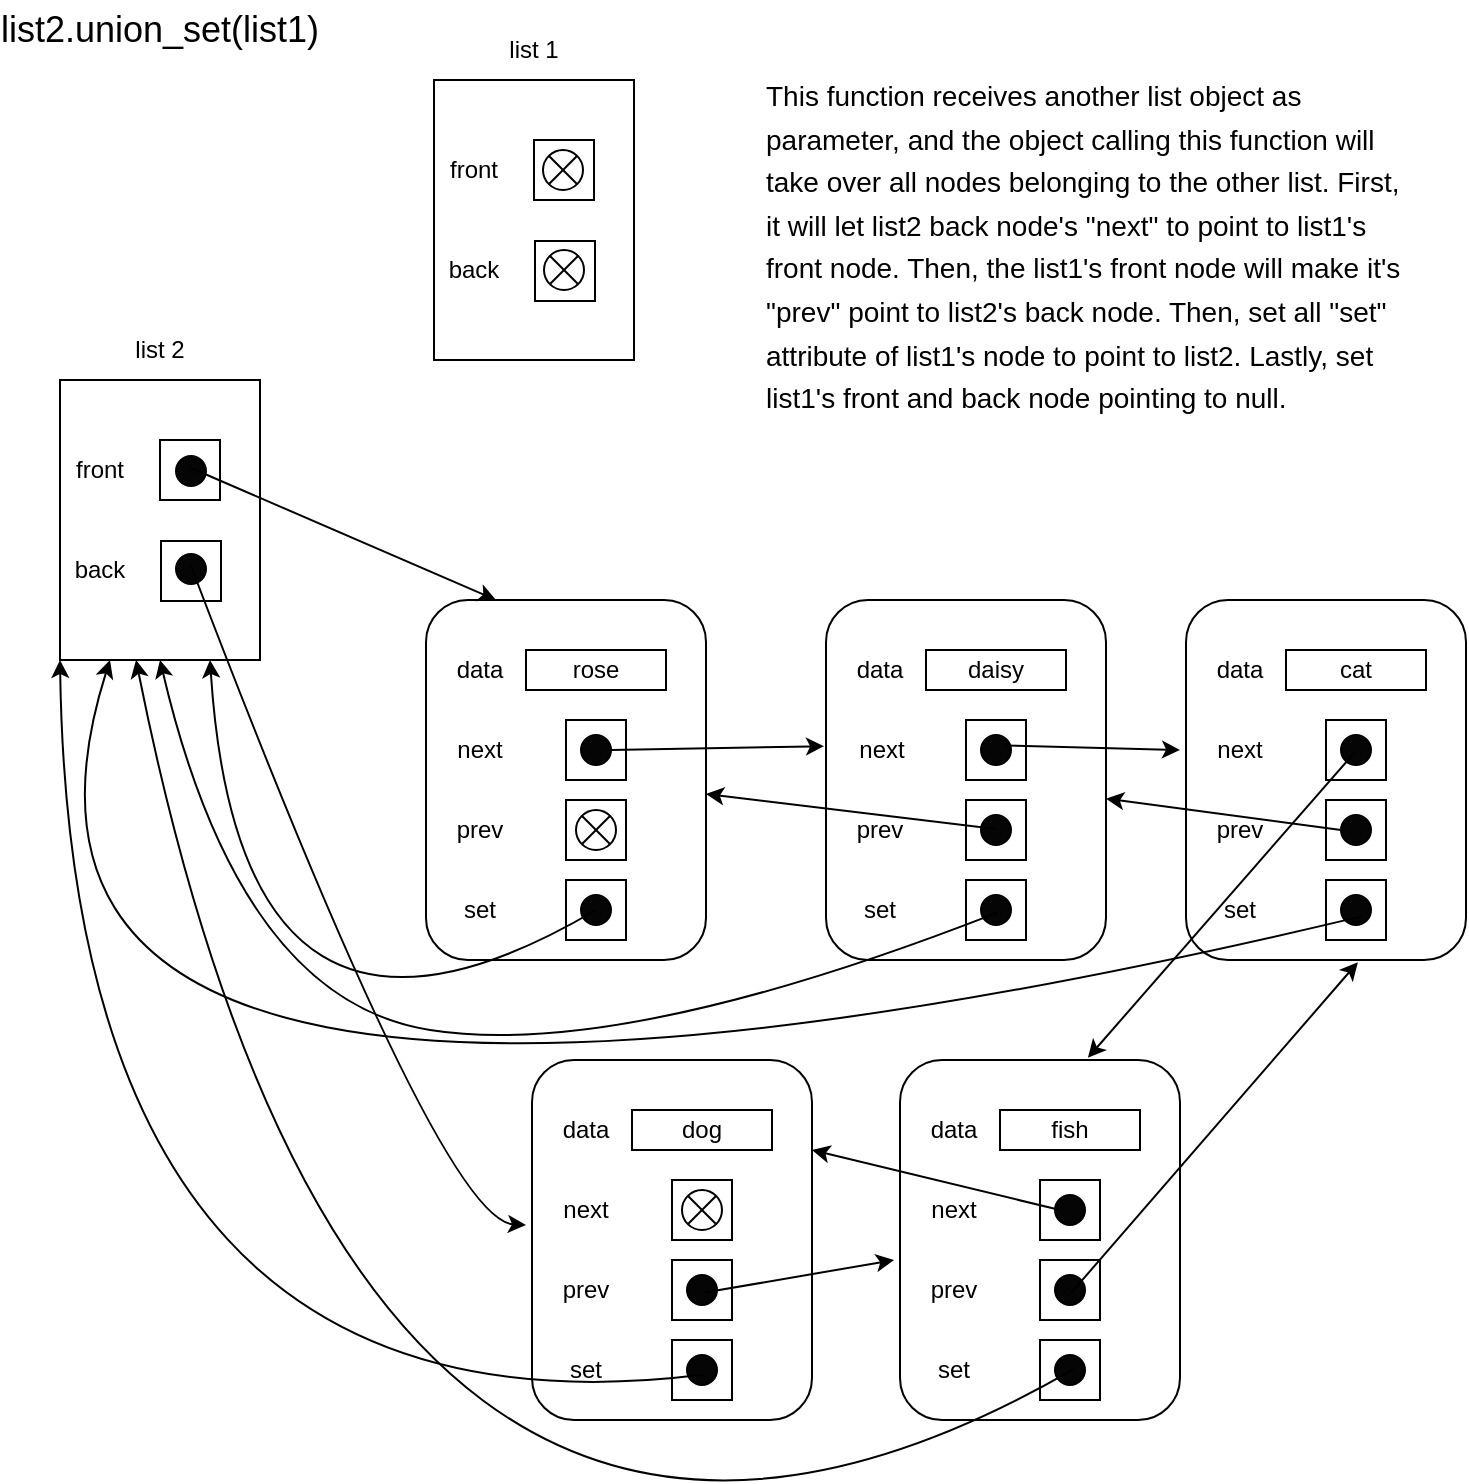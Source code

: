 <mxfile version="20.8.19" type="github">
  <diagram name="第 1 页" id="GiBOQHFT7XzUcaniyEGX">
    <mxGraphModel dx="223" dy="566" grid="1" gridSize="10" guides="1" tooltips="1" connect="1" arrows="1" fold="1" page="1" pageScale="1" pageWidth="827" pageHeight="1169" math="0" shadow="0">
      <root>
        <mxCell id="0" />
        <mxCell id="1" parent="0" />
        <mxCell id="sikpofgj40KiMEMfl98N-225" value="" style="group" parent="1" vertex="1" connectable="0">
          <mxGeometry x="880" y="190" width="110" height="170" as="geometry" />
        </mxCell>
        <mxCell id="sikpofgj40KiMEMfl98N-215" value="" style="ellipse;whiteSpace=wrap;html=1;aspect=fixed;fillColor=#050505;container=0;" parent="sikpofgj40KiMEMfl98N-225" vertex="1">
          <mxGeometry x="67" y="118" width="15" height="15" as="geometry" />
        </mxCell>
        <mxCell id="sikpofgj40KiMEMfl98N-216" value="" style="ellipse;whiteSpace=wrap;html=1;aspect=fixed;fillColor=#050505;container=0;" parent="sikpofgj40KiMEMfl98N-225" vertex="1">
          <mxGeometry x="68" y="117" width="15" height="15" as="geometry" />
        </mxCell>
        <mxCell id="sikpofgj40KiMEMfl98N-217" value="list 2" style="text;html=1;strokeColor=none;fillColor=none;align=center;verticalAlign=middle;whiteSpace=wrap;rounded=0;container=0;" parent="sikpofgj40KiMEMfl98N-225" vertex="1">
          <mxGeometry x="30" width="60" height="30" as="geometry" />
        </mxCell>
        <mxCell id="sikpofgj40KiMEMfl98N-218" value="" style="rounded=0;whiteSpace=wrap;html=1;movable=1;resizable=1;rotatable=1;deletable=1;editable=1;locked=0;connectable=1;" parent="sikpofgj40KiMEMfl98N-225" vertex="1">
          <mxGeometry x="10" y="30" width="100" height="140" as="geometry" />
        </mxCell>
        <mxCell id="sikpofgj40KiMEMfl98N-219" value="front" style="text;html=1;strokeColor=none;fillColor=none;align=center;verticalAlign=middle;whiteSpace=wrap;rounded=0;container=0;" parent="sikpofgj40KiMEMfl98N-225" vertex="1">
          <mxGeometry y="60" width="60" height="30" as="geometry" />
        </mxCell>
        <mxCell id="sikpofgj40KiMEMfl98N-220" value="back" style="text;html=1;strokeColor=none;fillColor=none;align=center;verticalAlign=middle;whiteSpace=wrap;rounded=0;container=0;" parent="sikpofgj40KiMEMfl98N-225" vertex="1">
          <mxGeometry y="110" width="60" height="30" as="geometry" />
        </mxCell>
        <mxCell id="sikpofgj40KiMEMfl98N-221" value="" style="rounded=0;whiteSpace=wrap;html=1;container=0;" parent="sikpofgj40KiMEMfl98N-225" vertex="1">
          <mxGeometry x="60" y="60" width="30" height="30" as="geometry" />
        </mxCell>
        <mxCell id="sikpofgj40KiMEMfl98N-222" value="" style="rounded=0;whiteSpace=wrap;html=1;container=0;" parent="sikpofgj40KiMEMfl98N-225" vertex="1">
          <mxGeometry x="60.5" y="110.5" width="30" height="30" as="geometry" />
        </mxCell>
        <mxCell id="sikpofgj40KiMEMfl98N-223" value="" style="ellipse;whiteSpace=wrap;html=1;aspect=fixed;fillColor=#050505;container=0;" parent="sikpofgj40KiMEMfl98N-225" vertex="1">
          <mxGeometry x="68" y="68" width="15" height="15" as="geometry" />
        </mxCell>
        <mxCell id="sikpofgj40KiMEMfl98N-224" value="" style="ellipse;whiteSpace=wrap;html=1;aspect=fixed;fillColor=#050505;container=0;" parent="sikpofgj40KiMEMfl98N-225" vertex="1">
          <mxGeometry x="68" y="117" width="15" height="15" as="geometry" />
        </mxCell>
        <mxCell id="jO_edNJp_59s2XTnQMw4-11" value="" style="group" parent="1" vertex="1" connectable="0">
          <mxGeometry x="1067" y="40" width="110" height="170" as="geometry" />
        </mxCell>
        <mxCell id="jO_edNJp_59s2XTnQMw4-1" value="" style="ellipse;whiteSpace=wrap;html=1;aspect=fixed;fillColor=#050505;container=0;" parent="jO_edNJp_59s2XTnQMw4-11" vertex="1">
          <mxGeometry x="67" y="118" width="15" height="15" as="geometry" />
        </mxCell>
        <mxCell id="jO_edNJp_59s2XTnQMw4-2" value="" style="ellipse;whiteSpace=wrap;html=1;aspect=fixed;fillColor=#050505;container=0;" parent="jO_edNJp_59s2XTnQMw4-11" vertex="1">
          <mxGeometry x="68" y="117" width="15" height="15" as="geometry" />
        </mxCell>
        <mxCell id="jO_edNJp_59s2XTnQMw4-3" value="list 1" style="text;html=1;strokeColor=none;fillColor=none;align=center;verticalAlign=middle;whiteSpace=wrap;rounded=0;container=0;" parent="jO_edNJp_59s2XTnQMw4-11" vertex="1">
          <mxGeometry x="30" width="60" height="30" as="geometry" />
        </mxCell>
        <mxCell id="jO_edNJp_59s2XTnQMw4-4" value="" style="rounded=0;whiteSpace=wrap;html=1;movable=1;resizable=1;rotatable=1;deletable=1;editable=1;locked=0;connectable=1;" parent="jO_edNJp_59s2XTnQMw4-11" vertex="1">
          <mxGeometry x="10" y="30" width="100" height="140" as="geometry" />
        </mxCell>
        <mxCell id="jO_edNJp_59s2XTnQMw4-5" value="front" style="text;html=1;strokeColor=none;fillColor=none;align=center;verticalAlign=middle;whiteSpace=wrap;rounded=0;container=0;" parent="jO_edNJp_59s2XTnQMw4-11" vertex="1">
          <mxGeometry y="60" width="60" height="30" as="geometry" />
        </mxCell>
        <mxCell id="jO_edNJp_59s2XTnQMw4-6" value="back" style="text;html=1;strokeColor=none;fillColor=none;align=center;verticalAlign=middle;whiteSpace=wrap;rounded=0;container=0;" parent="jO_edNJp_59s2XTnQMw4-11" vertex="1">
          <mxGeometry y="110" width="60" height="30" as="geometry" />
        </mxCell>
        <mxCell id="jO_edNJp_59s2XTnQMw4-7" value="" style="rounded=0;whiteSpace=wrap;html=1;container=0;" parent="jO_edNJp_59s2XTnQMw4-11" vertex="1">
          <mxGeometry x="60" y="60" width="30" height="30" as="geometry" />
        </mxCell>
        <mxCell id="jO_edNJp_59s2XTnQMw4-8" value="" style="rounded=0;whiteSpace=wrap;html=1;container=0;" parent="jO_edNJp_59s2XTnQMw4-11" vertex="1">
          <mxGeometry x="60.5" y="110.5" width="30" height="30" as="geometry" />
        </mxCell>
        <mxCell id="J9YqgJJin799Ktu4jfN2-1" value="" style="shape=sumEllipse;perimeter=ellipsePerimeter;whiteSpace=wrap;html=1;backgroundOutline=1;rounded=1;shadow=0;" vertex="1" parent="jO_edNJp_59s2XTnQMw4-11">
          <mxGeometry x="64.5" y="65" width="20" height="20" as="geometry" />
        </mxCell>
        <mxCell id="J9YqgJJin799Ktu4jfN2-2" value="" style="shape=sumEllipse;perimeter=ellipsePerimeter;whiteSpace=wrap;html=1;backgroundOutline=1;rounded=1;shadow=0;" vertex="1" parent="jO_edNJp_59s2XTnQMw4-11">
          <mxGeometry x="65" y="115" width="20" height="20" as="geometry" />
        </mxCell>
        <mxCell id="sikpofgj40KiMEMfl98N-29" value="" style="rounded=1;whiteSpace=wrap;html=1;movable=1;resizable=1;rotatable=1;deletable=1;editable=1;locked=0;connectable=1;" parent="1" vertex="1">
          <mxGeometry x="1073" y="330" width="140" height="180" as="geometry" />
        </mxCell>
        <mxCell id="sikpofgj40KiMEMfl98N-30" value="data" style="text;html=1;strokeColor=none;fillColor=none;align=center;verticalAlign=middle;whiteSpace=wrap;rounded=0;" parent="1" vertex="1">
          <mxGeometry x="1070" y="350" width="60" height="30" as="geometry" />
        </mxCell>
        <mxCell id="sikpofgj40KiMEMfl98N-31" value="next" style="text;html=1;strokeColor=none;fillColor=none;align=center;verticalAlign=middle;whiteSpace=wrap;rounded=0;" parent="1" vertex="1">
          <mxGeometry x="1070" y="390" width="60" height="30" as="geometry" />
        </mxCell>
        <mxCell id="sikpofgj40KiMEMfl98N-34" value="prev" style="text;html=1;strokeColor=none;fillColor=none;align=center;verticalAlign=middle;whiteSpace=wrap;rounded=0;" parent="1" vertex="1">
          <mxGeometry x="1070" y="430" width="60" height="30" as="geometry" />
        </mxCell>
        <mxCell id="sikpofgj40KiMEMfl98N-35" value="set" style="text;html=1;strokeColor=none;fillColor=none;align=center;verticalAlign=middle;whiteSpace=wrap;rounded=0;" parent="1" vertex="1">
          <mxGeometry x="1070" y="470" width="60" height="30" as="geometry" />
        </mxCell>
        <mxCell id="sikpofgj40KiMEMfl98N-36" value="rose" style="rounded=0;whiteSpace=wrap;html=1;" parent="1" vertex="1">
          <mxGeometry x="1123" y="355" width="70" height="20" as="geometry" />
        </mxCell>
        <mxCell id="sikpofgj40KiMEMfl98N-58" value="" style="rounded=0;whiteSpace=wrap;html=1;" parent="1" vertex="1">
          <mxGeometry x="1143" y="390" width="30" height="30" as="geometry" />
        </mxCell>
        <mxCell id="sikpofgj40KiMEMfl98N-59" value="" style="rounded=0;whiteSpace=wrap;html=1;" parent="1" vertex="1">
          <mxGeometry x="1143" y="430" width="30" height="30" as="geometry" />
        </mxCell>
        <mxCell id="sikpofgj40KiMEMfl98N-61" value="" style="rounded=0;whiteSpace=wrap;html=1;" parent="1" vertex="1">
          <mxGeometry x="1143" y="470" width="30" height="30" as="geometry" />
        </mxCell>
        <mxCell id="jO_edNJp_59s2XTnQMw4-14" value="" style="ellipse;whiteSpace=wrap;html=1;aspect=fixed;fillColor=#050505;container=0;" parent="1" vertex="1">
          <mxGeometry x="1150.5" y="397.5" width="15" height="15" as="geometry" />
        </mxCell>
        <mxCell id="jO_edNJp_59s2XTnQMw4-16" value="" style="ellipse;whiteSpace=wrap;html=1;aspect=fixed;fillColor=#050505;container=0;" parent="1" vertex="1">
          <mxGeometry x="1150.5" y="477.5" width="15" height="15" as="geometry" />
        </mxCell>
        <mxCell id="jO_edNJp_59s2XTnQMw4-18" value="" style="rounded=1;whiteSpace=wrap;html=1;movable=1;resizable=1;rotatable=1;deletable=1;editable=1;locked=0;connectable=1;" parent="1" vertex="1">
          <mxGeometry x="1273" y="330" width="140" height="180" as="geometry" />
        </mxCell>
        <mxCell id="jO_edNJp_59s2XTnQMw4-19" value="data" style="text;html=1;strokeColor=none;fillColor=none;align=center;verticalAlign=middle;whiteSpace=wrap;rounded=0;" parent="1" vertex="1">
          <mxGeometry x="1270" y="350" width="60" height="30" as="geometry" />
        </mxCell>
        <mxCell id="jO_edNJp_59s2XTnQMw4-20" value="next" style="text;html=1;strokeColor=none;fillColor=none;align=center;verticalAlign=middle;whiteSpace=wrap;rounded=0;" parent="1" vertex="1">
          <mxGeometry x="1281" y="390" width="40" height="30" as="geometry" />
        </mxCell>
        <mxCell id="jO_edNJp_59s2XTnQMw4-21" value="prev" style="text;html=1;strokeColor=none;fillColor=none;align=center;verticalAlign=middle;whiteSpace=wrap;rounded=0;" parent="1" vertex="1">
          <mxGeometry x="1270" y="430" width="60" height="30" as="geometry" />
        </mxCell>
        <mxCell id="jO_edNJp_59s2XTnQMw4-22" value="set" style="text;html=1;strokeColor=none;fillColor=none;align=center;verticalAlign=middle;whiteSpace=wrap;rounded=0;" parent="1" vertex="1">
          <mxGeometry x="1270" y="470" width="60" height="30" as="geometry" />
        </mxCell>
        <mxCell id="jO_edNJp_59s2XTnQMw4-23" value="daisy" style="rounded=0;whiteSpace=wrap;html=1;" parent="1" vertex="1">
          <mxGeometry x="1323" y="355" width="70" height="20" as="geometry" />
        </mxCell>
        <mxCell id="jO_edNJp_59s2XTnQMw4-24" value="" style="rounded=0;whiteSpace=wrap;html=1;" parent="1" vertex="1">
          <mxGeometry x="1343" y="390" width="30" height="30" as="geometry" />
        </mxCell>
        <mxCell id="jO_edNJp_59s2XTnQMw4-25" value="" style="rounded=0;whiteSpace=wrap;html=1;" parent="1" vertex="1">
          <mxGeometry x="1343" y="430" width="30" height="30" as="geometry" />
        </mxCell>
        <mxCell id="jO_edNJp_59s2XTnQMw4-26" value="" style="rounded=0;whiteSpace=wrap;html=1;" parent="1" vertex="1">
          <mxGeometry x="1343" y="470" width="30" height="30" as="geometry" />
        </mxCell>
        <mxCell id="jO_edNJp_59s2XTnQMw4-27" value="" style="ellipse;whiteSpace=wrap;html=1;aspect=fixed;fillColor=#050505;container=0;" parent="1" vertex="1">
          <mxGeometry x="1350.5" y="397.5" width="15" height="15" as="geometry" />
        </mxCell>
        <mxCell id="jO_edNJp_59s2XTnQMw4-28" value="" style="ellipse;whiteSpace=wrap;html=1;aspect=fixed;fillColor=#050505;container=0;" parent="1" vertex="1">
          <mxGeometry x="1350.5" y="437.5" width="15" height="15" as="geometry" />
        </mxCell>
        <mxCell id="jO_edNJp_59s2XTnQMw4-29" value="" style="ellipse;whiteSpace=wrap;html=1;aspect=fixed;fillColor=#050505;container=0;" parent="1" vertex="1">
          <mxGeometry x="1350.5" y="477.5" width="15" height="15" as="geometry" />
        </mxCell>
        <mxCell id="jO_edNJp_59s2XTnQMw4-32" value="" style="endArrow=classic;html=1;rounded=0;exitX=1;exitY=0.5;exitDx=0;exitDy=0;entryX=-0.007;entryY=0.406;entryDx=0;entryDy=0;entryPerimeter=0;" parent="1" source="jO_edNJp_59s2XTnQMw4-14" target="jO_edNJp_59s2XTnQMw4-18" edge="1">
          <mxGeometry width="50" height="50" relative="1" as="geometry">
            <mxPoint x="1220" y="450" as="sourcePoint" />
            <mxPoint x="1270" y="405" as="targetPoint" />
          </mxGeometry>
        </mxCell>
        <mxCell id="jO_edNJp_59s2XTnQMw4-34" value="" style="shape=sumEllipse;perimeter=ellipsePerimeter;whiteSpace=wrap;html=1;backgroundOutline=1;rounded=1;shadow=0;" parent="1" vertex="1">
          <mxGeometry x="1148" y="435" width="20" height="20" as="geometry" />
        </mxCell>
        <mxCell id="jO_edNJp_59s2XTnQMw4-35" value="" style="endArrow=classic;html=1;entryX=0.75;entryY=1;entryDx=0;entryDy=0;curved=1;" parent="1" target="sikpofgj40KiMEMfl98N-218" edge="1">
          <mxGeometry width="50" height="50" relative="1" as="geometry">
            <mxPoint x="1158" y="485" as="sourcePoint" />
            <mxPoint x="1270" y="300" as="targetPoint" />
            <Array as="points">
              <mxPoint x="980" y="590" />
            </Array>
          </mxGeometry>
        </mxCell>
        <mxCell id="jO_edNJp_59s2XTnQMw4-36" value="" style="endArrow=classic;html=1;curved=1;exitX=0.5;exitY=0;exitDx=0;exitDy=0;entryX=0.25;entryY=0;entryDx=0;entryDy=0;" parent="1" target="sikpofgj40KiMEMfl98N-29" edge="1">
          <mxGeometry width="50" height="50" relative="1" as="geometry">
            <mxPoint x="955.5" y="264" as="sourcePoint" />
            <mxPoint x="1270" y="306" as="targetPoint" />
          </mxGeometry>
        </mxCell>
        <mxCell id="jO_edNJp_59s2XTnQMw4-37" value="" style="endArrow=classic;html=1;curved=1;exitX=0.5;exitY=0;exitDx=0;exitDy=0;entryX=1;entryY=0.539;entryDx=0;entryDy=0;entryPerimeter=0;" parent="1" target="sikpofgj40KiMEMfl98N-29" edge="1">
          <mxGeometry width="50" height="50" relative="1" as="geometry">
            <mxPoint x="1358" y="444.5" as="sourcePoint" />
            <mxPoint x="1213" y="432.698" as="targetPoint" />
          </mxGeometry>
        </mxCell>
        <mxCell id="jO_edNJp_59s2XTnQMw4-38" value="" style="endArrow=classic;html=1;curved=1;exitX=0;exitY=1;exitDx=0;exitDy=0;entryX=0.5;entryY=1;entryDx=0;entryDy=0;" parent="1" target="sikpofgj40KiMEMfl98N-218" edge="1">
          <mxGeometry width="50" height="50" relative="1" as="geometry">
            <mxPoint x="1358.697" y="486.303" as="sourcePoint" />
            <mxPoint x="970" y="530" as="targetPoint" />
            <Array as="points">
              <mxPoint x="1170" y="560" />
              <mxPoint x="980" y="530" />
            </Array>
          </mxGeometry>
        </mxCell>
        <mxCell id="jO_edNJp_59s2XTnQMw4-66" value="" style="endArrow=classic;html=1;curved=1;entryX=0;entryY=0.5;entryDx=0;entryDy=0;exitX=1;exitY=0;exitDx=0;exitDy=0;" parent="1" target="jO_edNJp_59s2XTnQMw4-55" edge="1">
          <mxGeometry width="50" height="50" relative="1" as="geometry">
            <mxPoint x="1362.303" y="402.697" as="sourcePoint" />
            <mxPoint x="1449" y="393" as="targetPoint" />
          </mxGeometry>
        </mxCell>
        <mxCell id="jO_edNJp_59s2XTnQMw4-93" value="" style="endArrow=classic;html=1;curved=1;exitX=0.5;exitY=0;exitDx=0;exitDy=0;entryX=0;entryY=0.75;entryDx=0;entryDy=0;" parent="1" target="jO_edNJp_59s2XTnQMw4-83" edge="1">
          <mxGeometry width="50" height="50" relative="1" as="geometry">
            <mxPoint x="955.5" y="313" as="sourcePoint" />
            <mxPoint x="1290" y="680" as="targetPoint" />
            <Array as="points">
              <mxPoint x="1080" y="640" />
            </Array>
          </mxGeometry>
        </mxCell>
        <mxCell id="jO_edNJp_59s2XTnQMw4-95" value="" style="group" parent="1" vertex="1" connectable="0">
          <mxGeometry x="1123" y="560" width="143" height="180" as="geometry" />
        </mxCell>
        <mxCell id="jO_edNJp_59s2XTnQMw4-81" value="" style="rounded=1;whiteSpace=wrap;html=1;movable=1;resizable=1;rotatable=1;deletable=1;editable=1;locked=0;connectable=1;shadow=0;" parent="jO_edNJp_59s2XTnQMw4-95" vertex="1">
          <mxGeometry x="3" width="140" height="180" as="geometry" />
        </mxCell>
        <mxCell id="jO_edNJp_59s2XTnQMw4-82" value="data" style="text;html=1;strokeColor=none;fillColor=none;align=center;verticalAlign=middle;whiteSpace=wrap;rounded=0;" parent="jO_edNJp_59s2XTnQMw4-95" vertex="1">
          <mxGeometry y="20" width="60" height="30" as="geometry" />
        </mxCell>
        <mxCell id="jO_edNJp_59s2XTnQMw4-83" value="next" style="text;html=1;strokeColor=none;fillColor=none;align=center;verticalAlign=middle;whiteSpace=wrap;rounded=0;" parent="jO_edNJp_59s2XTnQMw4-95" vertex="1">
          <mxGeometry y="60" width="60" height="30" as="geometry" />
        </mxCell>
        <mxCell id="jO_edNJp_59s2XTnQMw4-84" value="prev" style="text;html=1;strokeColor=none;fillColor=none;align=center;verticalAlign=middle;whiteSpace=wrap;rounded=0;" parent="jO_edNJp_59s2XTnQMw4-95" vertex="1">
          <mxGeometry y="100" width="60" height="30" as="geometry" />
        </mxCell>
        <mxCell id="jO_edNJp_59s2XTnQMw4-85" value="set" style="text;html=1;strokeColor=none;fillColor=none;align=center;verticalAlign=middle;whiteSpace=wrap;rounded=0;" parent="jO_edNJp_59s2XTnQMw4-95" vertex="1">
          <mxGeometry y="140" width="60" height="30" as="geometry" />
        </mxCell>
        <mxCell id="jO_edNJp_59s2XTnQMw4-86" value="dog" style="rounded=0;whiteSpace=wrap;html=1;shadow=0;" parent="jO_edNJp_59s2XTnQMw4-95" vertex="1">
          <mxGeometry x="53" y="25" width="70" height="20" as="geometry" />
        </mxCell>
        <mxCell id="jO_edNJp_59s2XTnQMw4-87" value="" style="rounded=0;whiteSpace=wrap;html=1;shadow=0;" parent="jO_edNJp_59s2XTnQMw4-95" vertex="1">
          <mxGeometry x="73" y="60" width="30" height="30" as="geometry" />
        </mxCell>
        <mxCell id="jO_edNJp_59s2XTnQMw4-88" value="" style="rounded=0;whiteSpace=wrap;html=1;shadow=0;" parent="jO_edNJp_59s2XTnQMw4-95" vertex="1">
          <mxGeometry x="73" y="100" width="30" height="30" as="geometry" />
        </mxCell>
        <mxCell id="jO_edNJp_59s2XTnQMw4-89" value="" style="rounded=0;whiteSpace=wrap;html=1;shadow=0;" parent="jO_edNJp_59s2XTnQMw4-95" vertex="1">
          <mxGeometry x="73" y="140" width="30" height="30" as="geometry" />
        </mxCell>
        <mxCell id="jO_edNJp_59s2XTnQMw4-91" value="" style="ellipse;whiteSpace=wrap;html=1;aspect=fixed;fillColor=#050505;container=0;rounded=1;shadow=0;" parent="jO_edNJp_59s2XTnQMw4-95" vertex="1">
          <mxGeometry x="80.5" y="107.5" width="15" height="15" as="geometry" />
        </mxCell>
        <mxCell id="jO_edNJp_59s2XTnQMw4-92" value="" style="ellipse;whiteSpace=wrap;html=1;aspect=fixed;fillColor=#050505;container=0;rounded=1;shadow=0;" parent="jO_edNJp_59s2XTnQMw4-95" vertex="1">
          <mxGeometry x="80.5" y="147.5" width="15" height="15" as="geometry" />
        </mxCell>
        <mxCell id="jO_edNJp_59s2XTnQMw4-106" value="" style="shape=sumEllipse;perimeter=ellipsePerimeter;whiteSpace=wrap;html=1;backgroundOutline=1;rounded=1;shadow=0;" parent="jO_edNJp_59s2XTnQMw4-95" vertex="1">
          <mxGeometry x="78" y="65" width="20" height="20" as="geometry" />
        </mxCell>
        <mxCell id="jO_edNJp_59s2XTnQMw4-68" value="" style="rounded=1;whiteSpace=wrap;html=1;movable=1;resizable=1;rotatable=1;deletable=1;editable=1;locked=0;connectable=1;shadow=0;" parent="1" vertex="1">
          <mxGeometry x="1310" y="560" width="140" height="180" as="geometry" />
        </mxCell>
        <mxCell id="jO_edNJp_59s2XTnQMw4-69" value="data" style="text;html=1;strokeColor=none;fillColor=none;align=center;verticalAlign=middle;whiteSpace=wrap;rounded=0;" parent="1" vertex="1">
          <mxGeometry x="1307" y="580" width="60" height="30" as="geometry" />
        </mxCell>
        <mxCell id="jO_edNJp_59s2XTnQMw4-70" value="next" style="text;html=1;strokeColor=none;fillColor=none;align=center;verticalAlign=middle;whiteSpace=wrap;rounded=0;" parent="1" vertex="1">
          <mxGeometry x="1307" y="620" width="60" height="30" as="geometry" />
        </mxCell>
        <mxCell id="jO_edNJp_59s2XTnQMw4-71" value="prev" style="text;html=1;strokeColor=none;fillColor=none;align=center;verticalAlign=middle;whiteSpace=wrap;rounded=0;" parent="1" vertex="1">
          <mxGeometry x="1307" y="660" width="60" height="30" as="geometry" />
        </mxCell>
        <mxCell id="jO_edNJp_59s2XTnQMw4-72" value="set" style="text;html=1;strokeColor=none;fillColor=none;align=center;verticalAlign=middle;whiteSpace=wrap;rounded=0;" parent="1" vertex="1">
          <mxGeometry x="1307" y="700" width="60" height="30" as="geometry" />
        </mxCell>
        <mxCell id="jO_edNJp_59s2XTnQMw4-73" value="fish" style="rounded=0;whiteSpace=wrap;html=1;shadow=0;" parent="1" vertex="1">
          <mxGeometry x="1360" y="585" width="70" height="20" as="geometry" />
        </mxCell>
        <mxCell id="jO_edNJp_59s2XTnQMw4-74" value="" style="rounded=0;whiteSpace=wrap;html=1;shadow=0;" parent="1" vertex="1">
          <mxGeometry x="1380" y="620" width="30" height="30" as="geometry" />
        </mxCell>
        <mxCell id="jO_edNJp_59s2XTnQMw4-75" value="" style="rounded=0;whiteSpace=wrap;html=1;shadow=0;" parent="1" vertex="1">
          <mxGeometry x="1380" y="660" width="30" height="30" as="geometry" />
        </mxCell>
        <mxCell id="jO_edNJp_59s2XTnQMw4-76" value="" style="rounded=0;whiteSpace=wrap;html=1;shadow=0;" parent="1" vertex="1">
          <mxGeometry x="1380" y="700" width="30" height="30" as="geometry" />
        </mxCell>
        <mxCell id="jO_edNJp_59s2XTnQMw4-77" value="" style="ellipse;whiteSpace=wrap;html=1;aspect=fixed;fillColor=#050505;container=0;rounded=1;shadow=0;" parent="1" vertex="1">
          <mxGeometry x="1387.5" y="627.5" width="15" height="15" as="geometry" />
        </mxCell>
        <mxCell id="jO_edNJp_59s2XTnQMw4-78" value="" style="ellipse;whiteSpace=wrap;html=1;aspect=fixed;fillColor=#050505;container=0;rounded=1;shadow=0;" parent="1" vertex="1">
          <mxGeometry x="1387.5" y="667.5" width="15" height="15" as="geometry" />
        </mxCell>
        <mxCell id="jO_edNJp_59s2XTnQMw4-79" value="" style="ellipse;whiteSpace=wrap;html=1;aspect=fixed;fillColor=#050505;container=0;rounded=1;shadow=0;" parent="1" vertex="1">
          <mxGeometry x="1387.5" y="707.5" width="15" height="15" as="geometry" />
        </mxCell>
        <mxCell id="jO_edNJp_59s2XTnQMw4-99" value="" style="endArrow=classic;html=1;curved=1;entryX=1;entryY=0.25;entryDx=0;entryDy=0;" parent="1" target="jO_edNJp_59s2XTnQMw4-81" edge="1">
          <mxGeometry width="50" height="50" relative="1" as="geometry">
            <mxPoint x="1390" y="635" as="sourcePoint" />
            <mxPoint x="1270" y="580" as="targetPoint" />
          </mxGeometry>
        </mxCell>
        <mxCell id="jO_edNJp_59s2XTnQMw4-100" value="" style="endArrow=classic;html=1;curved=1;exitX=0;exitY=1;exitDx=0;exitDy=0;entryX=0.614;entryY=1.006;entryDx=0;entryDy=0;entryPerimeter=0;" parent="1" target="jO_edNJp_59s2XTnQMw4-53" edge="1">
          <mxGeometry width="50" height="50" relative="1" as="geometry">
            <mxPoint x="1395.697" y="676.303" as="sourcePoint" />
            <mxPoint x="1550" y="540" as="targetPoint" />
          </mxGeometry>
        </mxCell>
        <mxCell id="jO_edNJp_59s2XTnQMw4-53" value="" style="rounded=1;whiteSpace=wrap;html=1;movable=1;resizable=1;rotatable=1;deletable=1;editable=1;locked=0;connectable=1;shadow=0;" parent="1" vertex="1">
          <mxGeometry x="1453" y="330" width="140" height="180" as="geometry" />
        </mxCell>
        <mxCell id="jO_edNJp_59s2XTnQMw4-54" value="data" style="text;html=1;strokeColor=none;fillColor=none;align=center;verticalAlign=middle;whiteSpace=wrap;rounded=0;" parent="1" vertex="1">
          <mxGeometry x="1450" y="350" width="60" height="30" as="geometry" />
        </mxCell>
        <mxCell id="jO_edNJp_59s2XTnQMw4-55" value="next" style="text;html=1;strokeColor=none;fillColor=none;align=center;verticalAlign=middle;whiteSpace=wrap;rounded=0;" parent="1" vertex="1">
          <mxGeometry x="1450" y="390" width="60" height="30" as="geometry" />
        </mxCell>
        <mxCell id="jO_edNJp_59s2XTnQMw4-56" value="prev" style="text;html=1;strokeColor=none;fillColor=none;align=center;verticalAlign=middle;whiteSpace=wrap;rounded=0;" parent="1" vertex="1">
          <mxGeometry x="1450" y="430" width="60" height="30" as="geometry" />
        </mxCell>
        <mxCell id="jO_edNJp_59s2XTnQMw4-57" value="set" style="text;html=1;strokeColor=none;fillColor=none;align=center;verticalAlign=middle;whiteSpace=wrap;rounded=0;" parent="1" vertex="1">
          <mxGeometry x="1450" y="470" width="60" height="30" as="geometry" />
        </mxCell>
        <mxCell id="jO_edNJp_59s2XTnQMw4-58" value="cat" style="rounded=0;whiteSpace=wrap;html=1;shadow=0;" parent="1" vertex="1">
          <mxGeometry x="1503" y="355" width="70" height="20" as="geometry" />
        </mxCell>
        <mxCell id="jO_edNJp_59s2XTnQMw4-59" value="" style="rounded=0;whiteSpace=wrap;html=1;shadow=0;" parent="1" vertex="1">
          <mxGeometry x="1523" y="390" width="30" height="30" as="geometry" />
        </mxCell>
        <mxCell id="jO_edNJp_59s2XTnQMw4-60" value="" style="rounded=0;whiteSpace=wrap;html=1;shadow=0;" parent="1" vertex="1">
          <mxGeometry x="1523" y="430" width="30" height="30" as="geometry" />
        </mxCell>
        <mxCell id="jO_edNJp_59s2XTnQMw4-61" value="" style="rounded=0;whiteSpace=wrap;html=1;shadow=0;" parent="1" vertex="1">
          <mxGeometry x="1523" y="470" width="30" height="30" as="geometry" />
        </mxCell>
        <mxCell id="jO_edNJp_59s2XTnQMw4-62" value="" style="ellipse;whiteSpace=wrap;html=1;aspect=fixed;fillColor=#050505;container=0;rounded=1;shadow=0;" parent="1" vertex="1">
          <mxGeometry x="1530.5" y="397.5" width="15" height="15" as="geometry" />
        </mxCell>
        <mxCell id="jO_edNJp_59s2XTnQMw4-63" value="" style="ellipse;whiteSpace=wrap;html=1;aspect=fixed;fillColor=#050505;container=0;rounded=1;shadow=0;" parent="1" vertex="1">
          <mxGeometry x="1530.5" y="437.5" width="15" height="15" as="geometry" />
        </mxCell>
        <mxCell id="jO_edNJp_59s2XTnQMw4-64" value="" style="ellipse;whiteSpace=wrap;html=1;aspect=fixed;fillColor=#050505;container=0;rounded=1;shadow=0;" parent="1" vertex="1">
          <mxGeometry x="1530.5" y="477.5" width="15" height="15" as="geometry" />
        </mxCell>
        <mxCell id="jO_edNJp_59s2XTnQMw4-98" value="" style="endArrow=classic;html=1;curved=1;exitX=1;exitY=1;exitDx=0;exitDy=0;entryX=0.25;entryY=1;entryDx=0;entryDy=0;" parent="1" target="sikpofgj40KiMEMfl98N-218" edge="1">
          <mxGeometry width="50" height="50" relative="1" as="geometry">
            <mxPoint x="1540.303" y="488.303" as="sourcePoint" />
            <mxPoint x="1340" y="540" as="targetPoint" />
            <Array as="points">
              <mxPoint x="820" y="660" />
            </Array>
          </mxGeometry>
        </mxCell>
        <mxCell id="jO_edNJp_59s2XTnQMw4-97" value="" style="endArrow=classic;html=1;curved=1;exitX=0;exitY=0.5;exitDx=0;exitDy=0;" parent="1" source="jO_edNJp_59s2XTnQMw4-63" target="jO_edNJp_59s2XTnQMw4-18" edge="1">
          <mxGeometry width="50" height="50" relative="1" as="geometry">
            <mxPoint x="1220" y="560" as="sourcePoint" />
            <mxPoint x="1270" y="510" as="targetPoint" />
          </mxGeometry>
        </mxCell>
        <mxCell id="jO_edNJp_59s2XTnQMw4-101" value="" style="endArrow=classic;html=1;curved=1;exitX=1;exitY=1;exitDx=0;exitDy=0;entryX=0;entryY=1;entryDx=0;entryDy=0;" parent="1" target="sikpofgj40KiMEMfl98N-218" edge="1">
          <mxGeometry width="50" height="50" relative="1" as="geometry">
            <mxPoint x="1212.303" y="717.303" as="sourcePoint" />
            <mxPoint x="886" y="357" as="targetPoint" />
            <Array as="points">
              <mxPoint x="896" y="757" />
            </Array>
          </mxGeometry>
        </mxCell>
        <mxCell id="jO_edNJp_59s2XTnQMw4-102" value="" style="endArrow=classic;html=1;curved=1;exitX=0;exitY=0;exitDx=0;exitDy=0;entryX=0.38;entryY=1;entryDx=0;entryDy=0;entryPerimeter=0;" parent="1" target="sikpofgj40KiMEMfl98N-218" edge="1">
          <mxGeometry width="50" height="50" relative="1" as="geometry">
            <mxPoint x="1396.697" y="714.697" as="sourcePoint" />
            <mxPoint x="1277" y="535" as="targetPoint" />
            <Array as="points">
              <mxPoint x="1040" y="920" />
            </Array>
          </mxGeometry>
        </mxCell>
        <mxCell id="jO_edNJp_59s2XTnQMw4-103" value="" style="endArrow=classic;html=1;curved=1;exitX=1;exitY=1;exitDx=0;exitDy=0;entryX=0;entryY=0;entryDx=0;entryDy=0;" parent="1" target="jO_edNJp_59s2XTnQMw4-71" edge="1">
          <mxGeometry width="50" height="50" relative="1" as="geometry">
            <mxPoint x="1212.303" y="676.303" as="sourcePoint" />
            <mxPoint x="1306" y="646" as="targetPoint" />
          </mxGeometry>
        </mxCell>
        <mxCell id="jO_edNJp_59s2XTnQMw4-96" value="" style="endArrow=classic;html=1;curved=1;exitX=0;exitY=0.5;exitDx=0;exitDy=0;entryX=0.671;entryY=-0.006;entryDx=0;entryDy=0;entryPerimeter=0;" parent="1" target="jO_edNJp_59s2XTnQMw4-68" edge="1">
          <mxGeometry width="50" height="50" relative="1" as="geometry">
            <mxPoint x="1537.5" y="406" as="sourcePoint" />
            <mxPoint x="1380" y="560" as="targetPoint" />
          </mxGeometry>
        </mxCell>
        <mxCell id="jO_edNJp_59s2XTnQMw4-108" value="&lt;font style=&quot;font-size: 18px;&quot;&gt;list2.union_set(list1)&lt;/font&gt;" style="text;html=1;strokeColor=none;fillColor=none;align=center;verticalAlign=middle;whiteSpace=wrap;rounded=0;" parent="1" vertex="1">
          <mxGeometry x="910" y="30" width="60" height="30" as="geometry" />
        </mxCell>
        <mxCell id="J9YqgJJin799Ktu4jfN2-3" value="&lt;font style=&quot;font-size: 14px;&quot;&gt;This function receives another list object as parameter, and the object calling this function will take over all nodes belonging to the other list. First, it will let list2 back node&#39;s &quot;next&quot; to point to list1&#39;s front node. Then, the list1&#39;s front node will make it&#39;s &quot;prev&quot; point to list2&#39;s back node. Then, set all &quot;set&quot; attribute of list1&#39;s node to point to list2. Lastly, set list1&#39;s front and back node pointing to null.&lt;br&gt;&lt;/font&gt;" style="text;html=1;strokeColor=none;fillColor=none;align=left;verticalAlign=top;whiteSpace=wrap;rounded=0;fontSize=18;" vertex="1" parent="1">
          <mxGeometry x="1241" y="60" width="320" height="230" as="geometry" />
        </mxCell>
      </root>
    </mxGraphModel>
  </diagram>
</mxfile>
